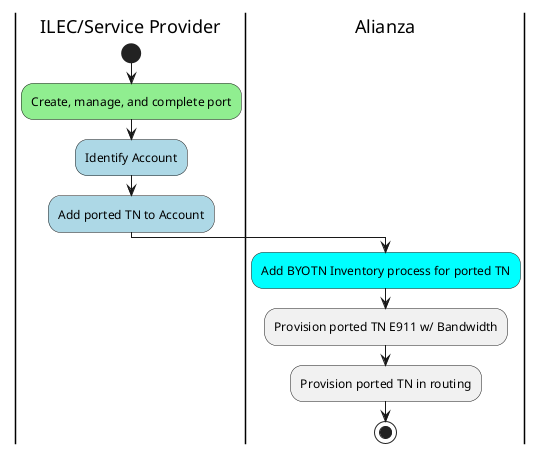 @startuml
'https://plantuml.com/activity-diagram-beta

|ILEC/Service Provider|

start
#lightgreen:Create, manage, and complete port;
#lightblue:Identify Account;
#lightblue:Add ported TN to Account;
|Alianza|
#cyan:Add BYOTN Inventory process for ported TN;
|Alianza|
:Provision ported TN E911 w/ Bandwidth;
:Provision ported TN in routing;
stop

@enduml
